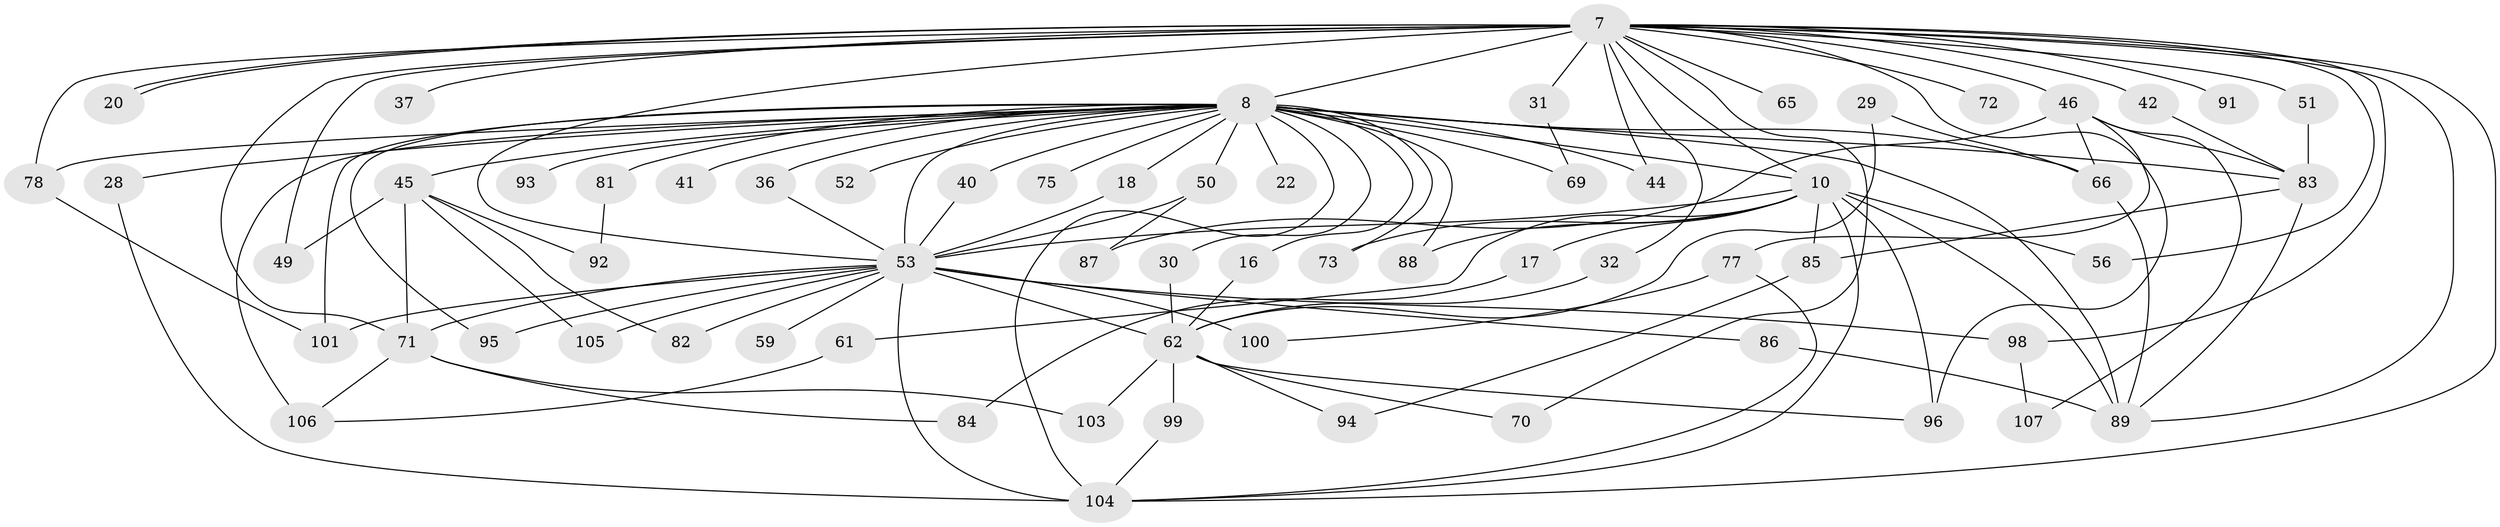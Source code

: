 // original degree distribution, {33: 0.009345794392523364, 14: 0.009345794392523364, 23: 0.009345794392523364, 24: 0.009345794392523364, 16: 0.018691588785046728, 18: 0.009345794392523364, 25: 0.009345794392523364, 22: 0.009345794392523364, 15: 0.009345794392523364, 4: 0.07476635514018691, 3: 0.2336448598130841, 12: 0.009345794392523364, 2: 0.5327102803738317, 6: 0.009345794392523364, 9: 0.009345794392523364, 5: 0.018691588785046728, 7: 0.018691588785046728}
// Generated by graph-tools (version 1.1) at 2025/48/03/04/25 21:48:15]
// undirected, 64 vertices, 118 edges
graph export_dot {
graph [start="1"]
  node [color=gray90,style=filled];
  7 [super="+4"];
  8 [super="+3+1"];
  10 [super="+9"];
  16;
  17;
  18;
  20;
  22;
  28 [super="+26"];
  29;
  30;
  31;
  32;
  36;
  37;
  40;
  41;
  42;
  44 [super="+38"];
  45;
  46 [super="+39"];
  49;
  50 [super="+33+11"];
  51;
  52;
  53 [super="+19+6"];
  56;
  59;
  61;
  62 [super="+13"];
  65;
  66 [super="+25"];
  69;
  70;
  71 [super="+27+67"];
  72;
  73;
  75 [super="+64"];
  77;
  78 [super="+74"];
  81;
  82;
  83 [super="+54+79"];
  84;
  85;
  86;
  87;
  88;
  89 [super="+80+63"];
  91;
  92;
  93 [super="+12"];
  94;
  95;
  96 [super="+47"];
  98;
  99;
  100 [super="+97"];
  101 [super="+90"];
  103;
  104 [super="+68+76+102"];
  105;
  106 [super="+35"];
  107;
  7 -- 8 [weight=6];
  7 -- 10 [weight=4];
  7 -- 20;
  7 -- 20;
  7 -- 31 [weight=2];
  7 -- 37 [weight=2];
  7 -- 42;
  7 -- 44 [weight=2];
  7 -- 53 [weight=7];
  7 -- 65 [weight=2];
  7 -- 72 [weight=2];
  7 -- 91 [weight=2];
  7 -- 98;
  7 -- 70;
  7 -- 32;
  7 -- 46 [weight=2];
  7 -- 49;
  7 -- 51;
  7 -- 56;
  7 -- 78;
  7 -- 104;
  7 -- 71 [weight=2];
  7 -- 96;
  7 -- 89 [weight=2];
  8 -- 10 [weight=6];
  8 -- 36;
  8 -- 40;
  8 -- 75 [weight=3];
  8 -- 81 [weight=2];
  8 -- 93 [weight=2];
  8 -- 104 [weight=5];
  8 -- 44;
  8 -- 69;
  8 -- 16;
  8 -- 18;
  8 -- 22 [weight=2];
  8 -- 30;
  8 -- 106 [weight=2];
  8 -- 45 [weight=2];
  8 -- 52 [weight=2];
  8 -- 66;
  8 -- 73;
  8 -- 78 [weight=2];
  8 -- 88;
  8 -- 28 [weight=2];
  8 -- 95;
  8 -- 41;
  8 -- 53 [weight=10];
  8 -- 50 [weight=2];
  8 -- 83 [weight=5];
  8 -- 89 [weight=4];
  8 -- 101;
  10 -- 17 [weight=2];
  10 -- 56;
  10 -- 88;
  10 -- 96;
  10 -- 73;
  10 -- 85;
  10 -- 61;
  10 -- 104 [weight=4];
  10 -- 53 [weight=6];
  10 -- 89;
  16 -- 62;
  17 -- 84;
  18 -- 53;
  28 -- 104;
  29 -- 66;
  29 -- 62;
  30 -- 62;
  31 -- 69;
  32 -- 62;
  36 -- 53;
  40 -- 53;
  42 -- 83;
  45 -- 49;
  45 -- 82;
  45 -- 92;
  45 -- 105;
  45 -- 71;
  46 -- 107;
  46 -- 66 [weight=2];
  46 -- 87;
  46 -- 77;
  46 -- 83;
  50 -- 53 [weight=2];
  50 -- 87;
  51 -- 83;
  53 -- 82;
  53 -- 86;
  53 -- 95;
  53 -- 98;
  53 -- 100 [weight=2];
  53 -- 105;
  53 -- 59;
  53 -- 62 [weight=3];
  53 -- 71;
  53 -- 104;
  53 -- 101;
  61 -- 106;
  62 -- 99;
  62 -- 70;
  62 -- 103;
  62 -- 94;
  62 -- 96;
  66 -- 89;
  71 -- 84;
  71 -- 106;
  71 -- 103;
  77 -- 100;
  77 -- 104;
  78 -- 101;
  81 -- 92;
  83 -- 85;
  83 -- 89;
  85 -- 94;
  86 -- 89;
  98 -- 107;
  99 -- 104;
}
